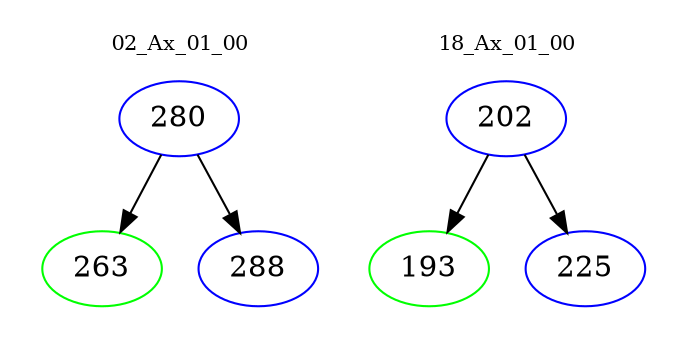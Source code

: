 digraph{
subgraph cluster_0 {
color = white
label = "02_Ax_01_00";
fontsize=10;
T0_280 [label="280", color="blue"]
T0_280 -> T0_263 [color="black"]
T0_263 [label="263", color="green"]
T0_280 -> T0_288 [color="black"]
T0_288 [label="288", color="blue"]
}
subgraph cluster_1 {
color = white
label = "18_Ax_01_00";
fontsize=10;
T1_202 [label="202", color="blue"]
T1_202 -> T1_193 [color="black"]
T1_193 [label="193", color="green"]
T1_202 -> T1_225 [color="black"]
T1_225 [label="225", color="blue"]
}
}
